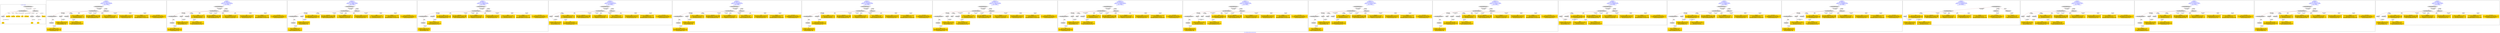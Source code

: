 digraph n0 {
fontcolor="blue"
remincross="true"
label="s14-s-california-african-american.json"
subgraph cluster_0 {
label="1-correct model"
n2[style="filled",color="white",fillcolor="lightgray",label="CulturalHeritageObject1"];
n3[style="filled",color="white",fillcolor="lightgray",label="Person1"];
n4[shape="plaintext",style="filled",fillcolor="gold",label="dimensions"];
n5[shape="plaintext",style="filled",fillcolor="gold",label="technique"];
n6[shape="plaintext",style="filled",fillcolor="gold",label="provenance"];
n7[shape="plaintext",style="filled",fillcolor="gold",label="title"];
n8[shape="plaintext",style="filled",fillcolor="gold",label="accessionId"];
n9[style="filled",color="white",fillcolor="lightgray",label="Concept1"];
n10[style="filled",color="white",fillcolor="lightgray",label="Document1"];
n11[shape="plaintext",style="filled",fillcolor="gold",label="artist"];
n12[style="filled",color="white",fillcolor="lightgray",label="EuropeanaAggregation1"];
n13[style="filled",color="white",fillcolor="lightgray",label="WebResource1"];
n14[shape="plaintext",style="filled",fillcolor="gold",label="imageUrl"];
n15[shape="plaintext",style="filled",fillcolor="gold",label="type"];
n16[shape="plaintext",style="filled",fillcolor="gold",label="url"];
}
subgraph cluster_1 {
label="candidate 0\nlink coherence:1.0\nnode coherence:1.0\nconfidence:0.5730191378447788\nmapping score:0.5984137866890004\ncost:14.99988\n-precision:0.47-recall:0.5"
n18[style="filled",color="white",fillcolor="lightgray",label="CulturalHeritageObject1"];
n19[style="filled",color="white",fillcolor="lightgray",label="CulturalHeritageObject2"];
n20[style="filled",color="white",fillcolor="lightgray",label="Person1"];
n21[style="filled",color="white",fillcolor="lightgray",label="Document1"];
n22[style="filled",color="white",fillcolor="lightgray",label="Document2"];
n23[style="filled",color="white",fillcolor="lightgray",label="EuropeanaAggregation1"];
n24[style="filled",color="white",fillcolor="lightgray",label="WebResource1"];
n25[shape="plaintext",style="filled",fillcolor="gold",label="accessionId\n[WebResource,classLink,0.941]\n[CulturalHeritageObject,accessionNumber,0.047]\n[CulturalHeritageObject,title,0.008]\n[Document,classLink,0.004]"];
n26[shape="plaintext",style="filled",fillcolor="gold",label="imageUrl\n[WebResource,classLink,0.544]\n[Document,classLink,0.449]\n[CulturalHeritageObject,description,0.004]\n[Person,nameOfThePerson,0.003]"];
n27[shape="plaintext",style="filled",fillcolor="gold",label="url\n[WebResource,classLink,0.549]\n[CulturalHeritageObject,extent,0.235]\n[Person,dateOfBirth,0.108]\n[Document,classLink,0.108]"];
n28[shape="plaintext",style="filled",fillcolor="gold",label="artist\n[Person,nameOfThePerson,0.332]\n[CulturalHeritageObject,provenance,0.294]\n[Document,classLink,0.2]\n[CulturalHeritageObject,description,0.173]"];
n29[shape="plaintext",style="filled",fillcolor="gold",label="provenance\n[CulturalHeritageObject,provenance,0.856]\n[CulturalHeritageObject,description,0.084]\n[CulturalHeritageObject,rightsHolder,0.031]\n[Person,nameOfThePerson,0.029]"];
n30[shape="plaintext",style="filled",fillcolor="gold",label="dimensions\n[CulturalHeritageObject,extent,0.878]\n[Person,nameOfThePerson,0.056]\n[CulturalHeritageObject,accessionNumber,0.038]\n[WebResource,classLink,0.028]"];
n31[shape="plaintext",style="filled",fillcolor="gold",label="type\n[Document,classLink,0.362]\n[CulturalHeritageObject,rightsHolder,0.332]\n[CulturalHeritageObject,provenance,0.163]\n[Concept,prefLabel,0.144]"];
n32[shape="plaintext",style="filled",fillcolor="gold",label="title\n[CulturalHeritageObject,description,0.41]\n[CulturalHeritageObject,title,0.271]\n[CulturalHeritageObject,provenance,0.174]\n[Document,classLink,0.145]"];
n33[shape="plaintext",style="filled",fillcolor="gold",label="technique\n[CulturalHeritageObject,medium,0.859]\n[Concept,prefLabel,0.072]\n[CulturalHeritageObject,description,0.052]\n[CulturalHeritageObject,provenance,0.018]"];
}
subgraph cluster_2 {
label="candidate 1\nlink coherence:1.0\nnode coherence:1.0\nconfidence:0.5576049500385775\nmapping score:0.5932757240869333\ncost:14.99988\n-precision:0.53-recall:0.57"
n35[style="filled",color="white",fillcolor="lightgray",label="CulturalHeritageObject1"];
n36[style="filled",color="white",fillcolor="lightgray",label="CulturalHeritageObject2"];
n37[style="filled",color="white",fillcolor="lightgray",label="Person1"];
n38[style="filled",color="white",fillcolor="lightgray",label="Document1"];
n39[style="filled",color="white",fillcolor="lightgray",label="Document2"];
n40[style="filled",color="white",fillcolor="lightgray",label="EuropeanaAggregation1"];
n41[style="filled",color="white",fillcolor="lightgray",label="WebResource1"];
n42[shape="plaintext",style="filled",fillcolor="gold",label="accessionId\n[WebResource,classLink,0.941]\n[CulturalHeritageObject,accessionNumber,0.047]\n[CulturalHeritageObject,title,0.008]\n[Document,classLink,0.004]"];
n43[shape="plaintext",style="filled",fillcolor="gold",label="imageUrl\n[WebResource,classLink,0.544]\n[Document,classLink,0.449]\n[CulturalHeritageObject,description,0.004]\n[Person,nameOfThePerson,0.003]"];
n44[shape="plaintext",style="filled",fillcolor="gold",label="url\n[WebResource,classLink,0.549]\n[CulturalHeritageObject,extent,0.235]\n[Person,dateOfBirth,0.108]\n[Document,classLink,0.108]"];
n45[shape="plaintext",style="filled",fillcolor="gold",label="artist\n[Person,nameOfThePerson,0.332]\n[CulturalHeritageObject,provenance,0.294]\n[Document,classLink,0.2]\n[CulturalHeritageObject,description,0.173]"];
n46[shape="plaintext",style="filled",fillcolor="gold",label="provenance\n[CulturalHeritageObject,provenance,0.856]\n[CulturalHeritageObject,description,0.084]\n[CulturalHeritageObject,rightsHolder,0.031]\n[Person,nameOfThePerson,0.029]"];
n47[shape="plaintext",style="filled",fillcolor="gold",label="dimensions\n[CulturalHeritageObject,extent,0.878]\n[Person,nameOfThePerson,0.056]\n[CulturalHeritageObject,accessionNumber,0.038]\n[WebResource,classLink,0.028]"];
n48[shape="plaintext",style="filled",fillcolor="gold",label="type\n[Document,classLink,0.362]\n[CulturalHeritageObject,rightsHolder,0.332]\n[CulturalHeritageObject,provenance,0.163]\n[Concept,prefLabel,0.144]"];
n49[shape="plaintext",style="filled",fillcolor="gold",label="title\n[CulturalHeritageObject,description,0.41]\n[CulturalHeritageObject,title,0.271]\n[CulturalHeritageObject,provenance,0.174]\n[Document,classLink,0.145]"];
n50[shape="plaintext",style="filled",fillcolor="gold",label="technique\n[CulturalHeritageObject,medium,0.859]\n[Concept,prefLabel,0.072]\n[CulturalHeritageObject,description,0.052]\n[CulturalHeritageObject,provenance,0.018]"];
}
subgraph cluster_3 {
label="candidate 10\nlink coherence:1.0\nnode coherence:1.0\nconfidence:0.5219933540506413\nmapping score:0.599923710609473\ncost:13.99988\n-precision:0.5-recall:0.5"
n52[style="filled",color="white",fillcolor="lightgray",label="CulturalHeritageObject1"];
n53[style="filled",color="white",fillcolor="lightgray",label="CulturalHeritageObject2"];
n54[style="filled",color="white",fillcolor="lightgray",label="Person1"];
n55[style="filled",color="white",fillcolor="lightgray",label="Document2"];
n56[style="filled",color="white",fillcolor="lightgray",label="EuropeanaAggregation1"];
n57[style="filled",color="white",fillcolor="lightgray",label="WebResource1"];
n58[shape="plaintext",style="filled",fillcolor="gold",label="accessionId\n[WebResource,classLink,0.941]\n[CulturalHeritageObject,accessionNumber,0.047]\n[CulturalHeritageObject,title,0.008]\n[Document,classLink,0.004]"];
n59[shape="plaintext",style="filled",fillcolor="gold",label="url\n[WebResource,classLink,0.549]\n[CulturalHeritageObject,extent,0.235]\n[Person,dateOfBirth,0.108]\n[Document,classLink,0.108]"];
n60[shape="plaintext",style="filled",fillcolor="gold",label="type\n[Document,classLink,0.362]\n[CulturalHeritageObject,rightsHolder,0.332]\n[CulturalHeritageObject,provenance,0.163]\n[Concept,prefLabel,0.144]"];
n61[shape="plaintext",style="filled",fillcolor="gold",label="provenance\n[CulturalHeritageObject,provenance,0.856]\n[CulturalHeritageObject,description,0.084]\n[CulturalHeritageObject,rightsHolder,0.031]\n[Person,nameOfThePerson,0.029]"];
n62[shape="plaintext",style="filled",fillcolor="gold",label="dimensions\n[CulturalHeritageObject,extent,0.878]\n[Person,nameOfThePerson,0.056]\n[CulturalHeritageObject,accessionNumber,0.038]\n[WebResource,classLink,0.028]"];
n63[shape="plaintext",style="filled",fillcolor="gold",label="imageUrl\n[WebResource,classLink,0.544]\n[Document,classLink,0.449]\n[CulturalHeritageObject,description,0.004]\n[Person,nameOfThePerson,0.003]"];
n64[shape="plaintext",style="filled",fillcolor="gold",label="title\n[CulturalHeritageObject,description,0.41]\n[CulturalHeritageObject,title,0.271]\n[CulturalHeritageObject,provenance,0.174]\n[Document,classLink,0.145]"];
n65[shape="plaintext",style="filled",fillcolor="gold",label="artist\n[Person,nameOfThePerson,0.332]\n[CulturalHeritageObject,provenance,0.294]\n[Document,classLink,0.2]\n[CulturalHeritageObject,description,0.173]"];
n66[shape="plaintext",style="filled",fillcolor="gold",label="technique\n[CulturalHeritageObject,medium,0.859]\n[Concept,prefLabel,0.072]\n[CulturalHeritageObject,description,0.052]\n[CulturalHeritageObject,provenance,0.018]"];
}
subgraph cluster_4 {
label="candidate 11\nlink coherence:1.0\nnode coherence:1.0\nconfidence:0.5219823267223297\nmapping score:0.5999200348333691\ncost:13.99993\n-precision:0.5-recall:0.5"
n68[style="filled",color="white",fillcolor="lightgray",label="CulturalHeritageObject1"];
n69[style="filled",color="white",fillcolor="lightgray",label="CulturalHeritageObject2"];
n70[style="filled",color="white",fillcolor="lightgray",label="Document1"];
n71[style="filled",color="white",fillcolor="lightgray",label="Document2"];
n72[style="filled",color="white",fillcolor="lightgray",label="EuropeanaAggregation1"];
n73[style="filled",color="white",fillcolor="lightgray",label="WebResource1"];
n74[shape="plaintext",style="filled",fillcolor="gold",label="accessionId\n[WebResource,classLink,0.941]\n[CulturalHeritageObject,accessionNumber,0.047]\n[CulturalHeritageObject,title,0.008]\n[Document,classLink,0.004]"];
n75[shape="plaintext",style="filled",fillcolor="gold",label="imageUrl\n[WebResource,classLink,0.544]\n[Document,classLink,0.449]\n[CulturalHeritageObject,description,0.004]\n[Person,nameOfThePerson,0.003]"];
n76[shape="plaintext",style="filled",fillcolor="gold",label="type\n[Document,classLink,0.362]\n[CulturalHeritageObject,rightsHolder,0.332]\n[CulturalHeritageObject,provenance,0.163]\n[Concept,prefLabel,0.144]"];
n77[shape="plaintext",style="filled",fillcolor="gold",label="provenance\n[CulturalHeritageObject,provenance,0.856]\n[CulturalHeritageObject,description,0.084]\n[CulturalHeritageObject,rightsHolder,0.031]\n[Person,nameOfThePerson,0.029]"];
n78[shape="plaintext",style="filled",fillcolor="gold",label="dimensions\n[CulturalHeritageObject,extent,0.878]\n[Person,nameOfThePerson,0.056]\n[CulturalHeritageObject,accessionNumber,0.038]\n[WebResource,classLink,0.028]"];
n79[shape="plaintext",style="filled",fillcolor="gold",label="url\n[WebResource,classLink,0.549]\n[CulturalHeritageObject,extent,0.235]\n[Person,dateOfBirth,0.108]\n[Document,classLink,0.108]"];
n80[shape="plaintext",style="filled",fillcolor="gold",label="title\n[CulturalHeritageObject,description,0.41]\n[CulturalHeritageObject,title,0.271]\n[CulturalHeritageObject,provenance,0.174]\n[Document,classLink,0.145]"];
n81[shape="plaintext",style="filled",fillcolor="gold",label="artist\n[Person,nameOfThePerson,0.332]\n[CulturalHeritageObject,provenance,0.294]\n[Document,classLink,0.2]\n[CulturalHeritageObject,description,0.173]"];
n82[shape="plaintext",style="filled",fillcolor="gold",label="technique\n[CulturalHeritageObject,medium,0.859]\n[Concept,prefLabel,0.072]\n[CulturalHeritageObject,description,0.052]\n[CulturalHeritageObject,provenance,0.018]"];
}
subgraph cluster_5 {
label="candidate 12\nlink coherence:1.0\nnode coherence:1.0\nconfidence:0.5081130136678422\nmapping score:0.5952969304818733\ncost:12.99989\n-precision:0.62-recall:0.57"
n84[style="filled",color="white",fillcolor="lightgray",label="CulturalHeritageObject1"];
n85[style="filled",color="white",fillcolor="lightgray",label="Person1"];
n86[style="filled",color="white",fillcolor="lightgray",label="Document1"];
n87[style="filled",color="white",fillcolor="lightgray",label="EuropeanaAggregation1"];
n88[style="filled",color="white",fillcolor="lightgray",label="WebResource1"];
n89[shape="plaintext",style="filled",fillcolor="gold",label="accessionId\n[WebResource,classLink,0.941]\n[CulturalHeritageObject,accessionNumber,0.047]\n[CulturalHeritageObject,title,0.008]\n[Document,classLink,0.004]"];
n90[shape="plaintext",style="filled",fillcolor="gold",label="type\n[Document,classLink,0.362]\n[CulturalHeritageObject,rightsHolder,0.332]\n[CulturalHeritageObject,provenance,0.163]\n[Concept,prefLabel,0.144]"];
n91[shape="plaintext",style="filled",fillcolor="gold",label="url\n[WebResource,classLink,0.549]\n[CulturalHeritageObject,extent,0.235]\n[Person,dateOfBirth,0.108]\n[Document,classLink,0.108]"];
n92[shape="plaintext",style="filled",fillcolor="gold",label="artist\n[Person,nameOfThePerson,0.332]\n[CulturalHeritageObject,provenance,0.294]\n[Document,classLink,0.2]\n[CulturalHeritageObject,description,0.173]"];
n93[shape="plaintext",style="filled",fillcolor="gold",label="provenance\n[CulturalHeritageObject,provenance,0.856]\n[CulturalHeritageObject,description,0.084]\n[CulturalHeritageObject,rightsHolder,0.031]\n[Person,nameOfThePerson,0.029]"];
n94[shape="plaintext",style="filled",fillcolor="gold",label="dimensions\n[CulturalHeritageObject,extent,0.878]\n[Person,nameOfThePerson,0.056]\n[CulturalHeritageObject,accessionNumber,0.038]\n[WebResource,classLink,0.028]"];
n95[shape="plaintext",style="filled",fillcolor="gold",label="imageUrl\n[WebResource,classLink,0.544]\n[Document,classLink,0.449]\n[CulturalHeritageObject,description,0.004]\n[Person,nameOfThePerson,0.003]"];
n96[shape="plaintext",style="filled",fillcolor="gold",label="title\n[CulturalHeritageObject,description,0.41]\n[CulturalHeritageObject,title,0.271]\n[CulturalHeritageObject,provenance,0.174]\n[Document,classLink,0.145]"];
n97[shape="plaintext",style="filled",fillcolor="gold",label="technique\n[CulturalHeritageObject,medium,0.859]\n[Concept,prefLabel,0.072]\n[CulturalHeritageObject,description,0.052]\n[CulturalHeritageObject,provenance,0.018]"];
}
subgraph cluster_6 {
label="candidate 13\nlink coherence:1.0\nnode coherence:1.0\nconfidence:0.5081130136678422\nmapping score:0.5952969304818733\ncost:13.99988\n-precision:0.5-recall:0.5"
n99[style="filled",color="white",fillcolor="lightgray",label="CulturalHeritageObject1"];
n100[style="filled",color="white",fillcolor="lightgray",label="CulturalHeritageObject2"];
n101[style="filled",color="white",fillcolor="lightgray",label="Person1"];
n102[style="filled",color="white",fillcolor="lightgray",label="Document2"];
n103[style="filled",color="white",fillcolor="lightgray",label="EuropeanaAggregation1"];
n104[style="filled",color="white",fillcolor="lightgray",label="WebResource1"];
n105[shape="plaintext",style="filled",fillcolor="gold",label="accessionId\n[WebResource,classLink,0.941]\n[CulturalHeritageObject,accessionNumber,0.047]\n[CulturalHeritageObject,title,0.008]\n[Document,classLink,0.004]"];
n106[shape="plaintext",style="filled",fillcolor="gold",label="url\n[WebResource,classLink,0.549]\n[CulturalHeritageObject,extent,0.235]\n[Person,dateOfBirth,0.108]\n[Document,classLink,0.108]"];
n107[shape="plaintext",style="filled",fillcolor="gold",label="artist\n[Person,nameOfThePerson,0.332]\n[CulturalHeritageObject,provenance,0.294]\n[Document,classLink,0.2]\n[CulturalHeritageObject,description,0.173]"];
n108[shape="plaintext",style="filled",fillcolor="gold",label="provenance\n[CulturalHeritageObject,provenance,0.856]\n[CulturalHeritageObject,description,0.084]\n[CulturalHeritageObject,rightsHolder,0.031]\n[Person,nameOfThePerson,0.029]"];
n109[shape="plaintext",style="filled",fillcolor="gold",label="dimensions\n[CulturalHeritageObject,extent,0.878]\n[Person,nameOfThePerson,0.056]\n[CulturalHeritageObject,accessionNumber,0.038]\n[WebResource,classLink,0.028]"];
n110[shape="plaintext",style="filled",fillcolor="gold",label="type\n[Document,classLink,0.362]\n[CulturalHeritageObject,rightsHolder,0.332]\n[CulturalHeritageObject,provenance,0.163]\n[Concept,prefLabel,0.144]"];
n111[shape="plaintext",style="filled",fillcolor="gold",label="imageUrl\n[WebResource,classLink,0.544]\n[Document,classLink,0.449]\n[CulturalHeritageObject,description,0.004]\n[Person,nameOfThePerson,0.003]"];
n112[shape="plaintext",style="filled",fillcolor="gold",label="title\n[CulturalHeritageObject,description,0.41]\n[CulturalHeritageObject,title,0.271]\n[CulturalHeritageObject,provenance,0.174]\n[Document,classLink,0.145]"];
n113[shape="plaintext",style="filled",fillcolor="gold",label="technique\n[CulturalHeritageObject,medium,0.859]\n[Concept,prefLabel,0.072]\n[CulturalHeritageObject,description,0.052]\n[CulturalHeritageObject,provenance,0.018]"];
}
subgraph cluster_7 {
label="candidate 14\nlink coherence:1.0\nnode coherence:1.0\nconfidence:0.5081019863395306\nmapping score:0.5952932547057695\ncost:13.99993\n-precision:0.5-recall:0.5"
n115[style="filled",color="white",fillcolor="lightgray",label="CulturalHeritageObject1"];
n116[style="filled",color="white",fillcolor="lightgray",label="CulturalHeritageObject2"];
n117[style="filled",color="white",fillcolor="lightgray",label="Document1"];
n118[style="filled",color="white",fillcolor="lightgray",label="Document2"];
n119[style="filled",color="white",fillcolor="lightgray",label="EuropeanaAggregation1"];
n120[style="filled",color="white",fillcolor="lightgray",label="WebResource1"];
n121[shape="plaintext",style="filled",fillcolor="gold",label="accessionId\n[WebResource,classLink,0.941]\n[CulturalHeritageObject,accessionNumber,0.047]\n[CulturalHeritageObject,title,0.008]\n[Document,classLink,0.004]"];
n122[shape="plaintext",style="filled",fillcolor="gold",label="type\n[Document,classLink,0.362]\n[CulturalHeritageObject,rightsHolder,0.332]\n[CulturalHeritageObject,provenance,0.163]\n[Concept,prefLabel,0.144]"];
n123[shape="plaintext",style="filled",fillcolor="gold",label="artist\n[Person,nameOfThePerson,0.332]\n[CulturalHeritageObject,provenance,0.294]\n[Document,classLink,0.2]\n[CulturalHeritageObject,description,0.173]"];
n124[shape="plaintext",style="filled",fillcolor="gold",label="provenance\n[CulturalHeritageObject,provenance,0.856]\n[CulturalHeritageObject,description,0.084]\n[CulturalHeritageObject,rightsHolder,0.031]\n[Person,nameOfThePerson,0.029]"];
n125[shape="plaintext",style="filled",fillcolor="gold",label="dimensions\n[CulturalHeritageObject,extent,0.878]\n[Person,nameOfThePerson,0.056]\n[CulturalHeritageObject,accessionNumber,0.038]\n[WebResource,classLink,0.028]"];
n126[shape="plaintext",style="filled",fillcolor="gold",label="url\n[WebResource,classLink,0.549]\n[CulturalHeritageObject,extent,0.235]\n[Person,dateOfBirth,0.108]\n[Document,classLink,0.108]"];
n127[shape="plaintext",style="filled",fillcolor="gold",label="imageUrl\n[WebResource,classLink,0.544]\n[Document,classLink,0.449]\n[CulturalHeritageObject,description,0.004]\n[Person,nameOfThePerson,0.003]"];
n128[shape="plaintext",style="filled",fillcolor="gold",label="title\n[CulturalHeritageObject,description,0.41]\n[CulturalHeritageObject,title,0.271]\n[CulturalHeritageObject,provenance,0.174]\n[Document,classLink,0.145]"];
n129[shape="plaintext",style="filled",fillcolor="gold",label="technique\n[CulturalHeritageObject,medium,0.859]\n[Concept,prefLabel,0.072]\n[CulturalHeritageObject,description,0.052]\n[CulturalHeritageObject,provenance,0.018]"];
}
subgraph cluster_8 {
label="candidate 15\nlink coherence:0.9375\nnode coherence:1.0\nconfidence:0.5730191378447788\nmapping score:0.5984137866890004\ncost:15.99988\n-precision:0.44-recall:0.5"
n131[style="filled",color="white",fillcolor="lightgray",label="CulturalHeritageObject1"];
n132[style="filled",color="white",fillcolor="lightgray",label="CulturalHeritageObject2"];
n133[style="filled",color="white",fillcolor="lightgray",label="Person1"];
n134[style="filled",color="white",fillcolor="lightgray",label="Place1"];
n135[style="filled",color="white",fillcolor="lightgray",label="Document1"];
n136[style="filled",color="white",fillcolor="lightgray",label="Document2"];
n137[style="filled",color="white",fillcolor="lightgray",label="EuropeanaAggregation1"];
n138[style="filled",color="white",fillcolor="lightgray",label="WebResource1"];
n139[shape="plaintext",style="filled",fillcolor="gold",label="accessionId\n[WebResource,classLink,0.941]\n[CulturalHeritageObject,accessionNumber,0.047]\n[CulturalHeritageObject,title,0.008]\n[Document,classLink,0.004]"];
n140[shape="plaintext",style="filled",fillcolor="gold",label="imageUrl\n[WebResource,classLink,0.544]\n[Document,classLink,0.449]\n[CulturalHeritageObject,description,0.004]\n[Person,nameOfThePerson,0.003]"];
n141[shape="plaintext",style="filled",fillcolor="gold",label="url\n[WebResource,classLink,0.549]\n[CulturalHeritageObject,extent,0.235]\n[Person,dateOfBirth,0.108]\n[Document,classLink,0.108]"];
n142[shape="plaintext",style="filled",fillcolor="gold",label="artist\n[Person,nameOfThePerson,0.332]\n[CulturalHeritageObject,provenance,0.294]\n[Document,classLink,0.2]\n[CulturalHeritageObject,description,0.173]"];
n143[shape="plaintext",style="filled",fillcolor="gold",label="provenance\n[CulturalHeritageObject,provenance,0.856]\n[CulturalHeritageObject,description,0.084]\n[CulturalHeritageObject,rightsHolder,0.031]\n[Person,nameOfThePerson,0.029]"];
n144[shape="plaintext",style="filled",fillcolor="gold",label="dimensions\n[CulturalHeritageObject,extent,0.878]\n[Person,nameOfThePerson,0.056]\n[CulturalHeritageObject,accessionNumber,0.038]\n[WebResource,classLink,0.028]"];
n145[shape="plaintext",style="filled",fillcolor="gold",label="type\n[Document,classLink,0.362]\n[CulturalHeritageObject,rightsHolder,0.332]\n[CulturalHeritageObject,provenance,0.163]\n[Concept,prefLabel,0.144]"];
n146[shape="plaintext",style="filled",fillcolor="gold",label="title\n[CulturalHeritageObject,description,0.41]\n[CulturalHeritageObject,title,0.271]\n[CulturalHeritageObject,provenance,0.174]\n[Document,classLink,0.145]"];
n147[shape="plaintext",style="filled",fillcolor="gold",label="technique\n[CulturalHeritageObject,medium,0.859]\n[Concept,prefLabel,0.072]\n[CulturalHeritageObject,description,0.052]\n[CulturalHeritageObject,provenance,0.018]"];
}
subgraph cluster_9 {
label="candidate 16\nlink coherence:0.9375\nnode coherence:1.0\nconfidence:0.5576049500385775\nmapping score:0.5932757240869333\ncost:15.99988\n-precision:0.5-recall:0.57"
n149[style="filled",color="white",fillcolor="lightgray",label="CulturalHeritageObject1"];
n150[style="filled",color="white",fillcolor="lightgray",label="CulturalHeritageObject2"];
n151[style="filled",color="white",fillcolor="lightgray",label="Person1"];
n152[style="filled",color="white",fillcolor="lightgray",label="Place1"];
n153[style="filled",color="white",fillcolor="lightgray",label="Document1"];
n154[style="filled",color="white",fillcolor="lightgray",label="Document2"];
n155[style="filled",color="white",fillcolor="lightgray",label="EuropeanaAggregation1"];
n156[style="filled",color="white",fillcolor="lightgray",label="WebResource1"];
n157[shape="plaintext",style="filled",fillcolor="gold",label="accessionId\n[WebResource,classLink,0.941]\n[CulturalHeritageObject,accessionNumber,0.047]\n[CulturalHeritageObject,title,0.008]\n[Document,classLink,0.004]"];
n158[shape="plaintext",style="filled",fillcolor="gold",label="imageUrl\n[WebResource,classLink,0.544]\n[Document,classLink,0.449]\n[CulturalHeritageObject,description,0.004]\n[Person,nameOfThePerson,0.003]"];
n159[shape="plaintext",style="filled",fillcolor="gold",label="url\n[WebResource,classLink,0.549]\n[CulturalHeritageObject,extent,0.235]\n[Person,dateOfBirth,0.108]\n[Document,classLink,0.108]"];
n160[shape="plaintext",style="filled",fillcolor="gold",label="artist\n[Person,nameOfThePerson,0.332]\n[CulturalHeritageObject,provenance,0.294]\n[Document,classLink,0.2]\n[CulturalHeritageObject,description,0.173]"];
n161[shape="plaintext",style="filled",fillcolor="gold",label="provenance\n[CulturalHeritageObject,provenance,0.856]\n[CulturalHeritageObject,description,0.084]\n[CulturalHeritageObject,rightsHolder,0.031]\n[Person,nameOfThePerson,0.029]"];
n162[shape="plaintext",style="filled",fillcolor="gold",label="dimensions\n[CulturalHeritageObject,extent,0.878]\n[Person,nameOfThePerson,0.056]\n[CulturalHeritageObject,accessionNumber,0.038]\n[WebResource,classLink,0.028]"];
n163[shape="plaintext",style="filled",fillcolor="gold",label="type\n[Document,classLink,0.362]\n[CulturalHeritageObject,rightsHolder,0.332]\n[CulturalHeritageObject,provenance,0.163]\n[Concept,prefLabel,0.144]"];
n164[shape="plaintext",style="filled",fillcolor="gold",label="title\n[CulturalHeritageObject,description,0.41]\n[CulturalHeritageObject,title,0.271]\n[CulturalHeritageObject,provenance,0.174]\n[Document,classLink,0.145]"];
n165[shape="plaintext",style="filled",fillcolor="gold",label="technique\n[CulturalHeritageObject,medium,0.859]\n[Concept,prefLabel,0.072]\n[CulturalHeritageObject,description,0.052]\n[CulturalHeritageObject,provenance,0.018]"];
}
subgraph cluster_10 {
label="candidate 17\nlink coherence:0.9375\nnode coherence:1.0\nconfidence:0.5550488509032543\nmapping score:0.5924236910418256\ncost:15.99988\n-precision:0.5-recall:0.57"
n167[style="filled",color="white",fillcolor="lightgray",label="CulturalHeritageObject1"];
n168[style="filled",color="white",fillcolor="lightgray",label="CulturalHeritageObject2"];
n169[style="filled",color="white",fillcolor="lightgray",label="Person1"];
n170[style="filled",color="white",fillcolor="lightgray",label="Place1"];
n171[style="filled",color="white",fillcolor="lightgray",label="Document1"];
n172[style="filled",color="white",fillcolor="lightgray",label="Document2"];
n173[style="filled",color="white",fillcolor="lightgray",label="EuropeanaAggregation1"];
n174[style="filled",color="white",fillcolor="lightgray",label="WebResource1"];
n175[shape="plaintext",style="filled",fillcolor="gold",label="accessionId\n[WebResource,classLink,0.941]\n[CulturalHeritageObject,accessionNumber,0.047]\n[CulturalHeritageObject,title,0.008]\n[Document,classLink,0.004]"];
n176[shape="plaintext",style="filled",fillcolor="gold",label="imageUrl\n[WebResource,classLink,0.544]\n[Document,classLink,0.449]\n[CulturalHeritageObject,description,0.004]\n[Person,nameOfThePerson,0.003]"];
n177[shape="plaintext",style="filled",fillcolor="gold",label="type\n[Document,classLink,0.362]\n[CulturalHeritageObject,rightsHolder,0.332]\n[CulturalHeritageObject,provenance,0.163]\n[Concept,prefLabel,0.144]"];
n178[shape="plaintext",style="filled",fillcolor="gold",label="provenance\n[CulturalHeritageObject,provenance,0.856]\n[CulturalHeritageObject,description,0.084]\n[CulturalHeritageObject,rightsHolder,0.031]\n[Person,nameOfThePerson,0.029]"];
n179[shape="plaintext",style="filled",fillcolor="gold",label="dimensions\n[CulturalHeritageObject,extent,0.878]\n[Person,nameOfThePerson,0.056]\n[CulturalHeritageObject,accessionNumber,0.038]\n[WebResource,classLink,0.028]"];
n180[shape="plaintext",style="filled",fillcolor="gold",label="url\n[WebResource,classLink,0.549]\n[CulturalHeritageObject,extent,0.235]\n[Person,dateOfBirth,0.108]\n[Document,classLink,0.108]"];
n181[shape="plaintext",style="filled",fillcolor="gold",label="title\n[CulturalHeritageObject,description,0.41]\n[CulturalHeritageObject,title,0.271]\n[CulturalHeritageObject,provenance,0.174]\n[Document,classLink,0.145]"];
n182[shape="plaintext",style="filled",fillcolor="gold",label="artist\n[Person,nameOfThePerson,0.332]\n[CulturalHeritageObject,provenance,0.294]\n[Document,classLink,0.2]\n[CulturalHeritageObject,description,0.173]"];
n183[shape="plaintext",style="filled",fillcolor="gold",label="technique\n[CulturalHeritageObject,medium,0.859]\n[Concept,prefLabel,0.072]\n[CulturalHeritageObject,description,0.052]\n[CulturalHeritageObject,provenance,0.018]"];
}
subgraph cluster_11 {
label="candidate 18\nlink coherence:0.9375\nnode coherence:1.0\nconfidence:0.5487180410956918\nmapping score:0.5903134211059714\ncost:15.99987\n-precision:0.44-recall:0.5"
n185[style="filled",color="white",fillcolor="lightgray",label="CulturalHeritageObject1"];
n186[style="filled",color="white",fillcolor="lightgray",label="CulturalHeritageObject2"];
n187[style="filled",color="white",fillcolor="lightgray",label="Person1"];
n188[style="filled",color="white",fillcolor="lightgray",label="Place1"];
n189[style="filled",color="white",fillcolor="lightgray",label="Concept1"];
n190[style="filled",color="white",fillcolor="lightgray",label="Document2"];
n191[style="filled",color="white",fillcolor="lightgray",label="EuropeanaAggregation1"];
n192[style="filled",color="white",fillcolor="lightgray",label="WebResource1"];
n193[shape="plaintext",style="filled",fillcolor="gold",label="type\n[Document,classLink,0.362]\n[CulturalHeritageObject,rightsHolder,0.332]\n[CulturalHeritageObject,provenance,0.163]\n[Concept,prefLabel,0.144]"];
n194[shape="plaintext",style="filled",fillcolor="gold",label="accessionId\n[WebResource,classLink,0.941]\n[CulturalHeritageObject,accessionNumber,0.047]\n[CulturalHeritageObject,title,0.008]\n[Document,classLink,0.004]"];
n195[shape="plaintext",style="filled",fillcolor="gold",label="url\n[WebResource,classLink,0.549]\n[CulturalHeritageObject,extent,0.235]\n[Person,dateOfBirth,0.108]\n[Document,classLink,0.108]"];
n196[shape="plaintext",style="filled",fillcolor="gold",label="artist\n[Person,nameOfThePerson,0.332]\n[CulturalHeritageObject,provenance,0.294]\n[Document,classLink,0.2]\n[CulturalHeritageObject,description,0.173]"];
n197[shape="plaintext",style="filled",fillcolor="gold",label="provenance\n[CulturalHeritageObject,provenance,0.856]\n[CulturalHeritageObject,description,0.084]\n[CulturalHeritageObject,rightsHolder,0.031]\n[Person,nameOfThePerson,0.029]"];
n198[shape="plaintext",style="filled",fillcolor="gold",label="dimensions\n[CulturalHeritageObject,extent,0.878]\n[Person,nameOfThePerson,0.056]\n[CulturalHeritageObject,accessionNumber,0.038]\n[WebResource,classLink,0.028]"];
n199[shape="plaintext",style="filled",fillcolor="gold",label="imageUrl\n[WebResource,classLink,0.544]\n[Document,classLink,0.449]\n[CulturalHeritageObject,description,0.004]\n[Person,nameOfThePerson,0.003]"];
n200[shape="plaintext",style="filled",fillcolor="gold",label="title\n[CulturalHeritageObject,description,0.41]\n[CulturalHeritageObject,title,0.271]\n[CulturalHeritageObject,provenance,0.174]\n[Document,classLink,0.145]"];
n201[shape="plaintext",style="filled",fillcolor="gold",label="technique\n[CulturalHeritageObject,medium,0.859]\n[Concept,prefLabel,0.072]\n[CulturalHeritageObject,description,0.052]\n[CulturalHeritageObject,provenance,0.018]"];
}
subgraph cluster_12 {
label="candidate 19\nlink coherence:0.9375\nnode coherence:1.0\nconfidence:0.5487070137673801\nmapping score:0.5903097453298675\ncost:15.99992\n-precision:0.44-recall:0.5"
n203[style="filled",color="white",fillcolor="lightgray",label="CulturalHeritageObject1"];
n204[style="filled",color="white",fillcolor="lightgray",label="CulturalHeritageObject2"];
n205[style="filled",color="white",fillcolor="lightgray",label="Place1"];
n206[style="filled",color="white",fillcolor="lightgray",label="Concept1"];
n207[style="filled",color="white",fillcolor="lightgray",label="Document1"];
n208[style="filled",color="white",fillcolor="lightgray",label="Document2"];
n209[style="filled",color="white",fillcolor="lightgray",label="EuropeanaAggregation1"];
n210[style="filled",color="white",fillcolor="lightgray",label="WebResource1"];
n211[shape="plaintext",style="filled",fillcolor="gold",label="type\n[Document,classLink,0.362]\n[CulturalHeritageObject,rightsHolder,0.332]\n[CulturalHeritageObject,provenance,0.163]\n[Concept,prefLabel,0.144]"];
n212[shape="plaintext",style="filled",fillcolor="gold",label="accessionId\n[WebResource,classLink,0.941]\n[CulturalHeritageObject,accessionNumber,0.047]\n[CulturalHeritageObject,title,0.008]\n[Document,classLink,0.004]"];
n213[shape="plaintext",style="filled",fillcolor="gold",label="imageUrl\n[WebResource,classLink,0.544]\n[Document,classLink,0.449]\n[CulturalHeritageObject,description,0.004]\n[Person,nameOfThePerson,0.003]"];
n214[shape="plaintext",style="filled",fillcolor="gold",label="artist\n[Person,nameOfThePerson,0.332]\n[CulturalHeritageObject,provenance,0.294]\n[Document,classLink,0.2]\n[CulturalHeritageObject,description,0.173]"];
n215[shape="plaintext",style="filled",fillcolor="gold",label="provenance\n[CulturalHeritageObject,provenance,0.856]\n[CulturalHeritageObject,description,0.084]\n[CulturalHeritageObject,rightsHolder,0.031]\n[Person,nameOfThePerson,0.029]"];
n216[shape="plaintext",style="filled",fillcolor="gold",label="dimensions\n[CulturalHeritageObject,extent,0.878]\n[Person,nameOfThePerson,0.056]\n[CulturalHeritageObject,accessionNumber,0.038]\n[WebResource,classLink,0.028]"];
n217[shape="plaintext",style="filled",fillcolor="gold",label="url\n[WebResource,classLink,0.549]\n[CulturalHeritageObject,extent,0.235]\n[Person,dateOfBirth,0.108]\n[Document,classLink,0.108]"];
n218[shape="plaintext",style="filled",fillcolor="gold",label="title\n[CulturalHeritageObject,description,0.41]\n[CulturalHeritageObject,title,0.271]\n[CulturalHeritageObject,provenance,0.174]\n[Document,classLink,0.145]"];
n219[shape="plaintext",style="filled",fillcolor="gold",label="technique\n[CulturalHeritageObject,medium,0.859]\n[Concept,prefLabel,0.072]\n[CulturalHeritageObject,description,0.052]\n[CulturalHeritageObject,provenance,0.018]"];
}
subgraph cluster_13 {
label="candidate 2\nlink coherence:1.0\nnode coherence:1.0\nconfidence:0.5550598782315659\nmapping score:0.6109458853364479\ncost:12.99989\n-precision:0.62-recall:0.57"
n221[style="filled",color="white",fillcolor="lightgray",label="CulturalHeritageObject1"];
n222[style="filled",color="white",fillcolor="lightgray",label="Person1"];
n223[style="filled",color="white",fillcolor="lightgray",label="Document1"];
n224[style="filled",color="white",fillcolor="lightgray",label="EuropeanaAggregation1"];
n225[style="filled",color="white",fillcolor="lightgray",label="WebResource1"];
n226[shape="plaintext",style="filled",fillcolor="gold",label="accessionId\n[WebResource,classLink,0.941]\n[CulturalHeritageObject,accessionNumber,0.047]\n[CulturalHeritageObject,title,0.008]\n[Document,classLink,0.004]"];
n227[shape="plaintext",style="filled",fillcolor="gold",label="imageUrl\n[WebResource,classLink,0.544]\n[Document,classLink,0.449]\n[CulturalHeritageObject,description,0.004]\n[Person,nameOfThePerson,0.003]"];
n228[shape="plaintext",style="filled",fillcolor="gold",label="url\n[WebResource,classLink,0.549]\n[CulturalHeritageObject,extent,0.235]\n[Person,dateOfBirth,0.108]\n[Document,classLink,0.108]"];
n229[shape="plaintext",style="filled",fillcolor="gold",label="type\n[Document,classLink,0.362]\n[CulturalHeritageObject,rightsHolder,0.332]\n[CulturalHeritageObject,provenance,0.163]\n[Concept,prefLabel,0.144]"];
n230[shape="plaintext",style="filled",fillcolor="gold",label="provenance\n[CulturalHeritageObject,provenance,0.856]\n[CulturalHeritageObject,description,0.084]\n[CulturalHeritageObject,rightsHolder,0.031]\n[Person,nameOfThePerson,0.029]"];
n231[shape="plaintext",style="filled",fillcolor="gold",label="dimensions\n[CulturalHeritageObject,extent,0.878]\n[Person,nameOfThePerson,0.056]\n[CulturalHeritageObject,accessionNumber,0.038]\n[WebResource,classLink,0.028]"];
n232[shape="plaintext",style="filled",fillcolor="gold",label="title\n[CulturalHeritageObject,description,0.41]\n[CulturalHeritageObject,title,0.271]\n[CulturalHeritageObject,provenance,0.174]\n[Document,classLink,0.145]"];
n233[shape="plaintext",style="filled",fillcolor="gold",label="artist\n[Person,nameOfThePerson,0.332]\n[CulturalHeritageObject,provenance,0.294]\n[Document,classLink,0.2]\n[CulturalHeritageObject,description,0.173]"];
n234[shape="plaintext",style="filled",fillcolor="gold",label="technique\n[CulturalHeritageObject,medium,0.859]\n[Concept,prefLabel,0.072]\n[CulturalHeritageObject,description,0.052]\n[CulturalHeritageObject,provenance,0.018]"];
}
subgraph cluster_14 {
label="candidate 3\nlink coherence:1.0\nnode coherence:1.0\nconfidence:0.5550598782315659\nmapping score:0.6109458853364479\ncost:13.99988\n-precision:0.5-recall:0.5"
n236[style="filled",color="white",fillcolor="lightgray",label="CulturalHeritageObject1"];
n237[style="filled",color="white",fillcolor="lightgray",label="CulturalHeritageObject2"];
n238[style="filled",color="white",fillcolor="lightgray",label="Person1"];
n239[style="filled",color="white",fillcolor="lightgray",label="Document2"];
n240[style="filled",color="white",fillcolor="lightgray",label="EuropeanaAggregation1"];
n241[style="filled",color="white",fillcolor="lightgray",label="WebResource1"];
n242[shape="plaintext",style="filled",fillcolor="gold",label="accessionId\n[WebResource,classLink,0.941]\n[CulturalHeritageObject,accessionNumber,0.047]\n[CulturalHeritageObject,title,0.008]\n[Document,classLink,0.004]"];
n243[shape="plaintext",style="filled",fillcolor="gold",label="url\n[WebResource,classLink,0.549]\n[CulturalHeritageObject,extent,0.235]\n[Person,dateOfBirth,0.108]\n[Document,classLink,0.108]"];
n244[shape="plaintext",style="filled",fillcolor="gold",label="type\n[Document,classLink,0.362]\n[CulturalHeritageObject,rightsHolder,0.332]\n[CulturalHeritageObject,provenance,0.163]\n[Concept,prefLabel,0.144]"];
n245[shape="plaintext",style="filled",fillcolor="gold",label="provenance\n[CulturalHeritageObject,provenance,0.856]\n[CulturalHeritageObject,description,0.084]\n[CulturalHeritageObject,rightsHolder,0.031]\n[Person,nameOfThePerson,0.029]"];
n246[shape="plaintext",style="filled",fillcolor="gold",label="dimensions\n[CulturalHeritageObject,extent,0.878]\n[Person,nameOfThePerson,0.056]\n[CulturalHeritageObject,accessionNumber,0.038]\n[WebResource,classLink,0.028]"];
n247[shape="plaintext",style="filled",fillcolor="gold",label="imageUrl\n[WebResource,classLink,0.544]\n[Document,classLink,0.449]\n[CulturalHeritageObject,description,0.004]\n[Person,nameOfThePerson,0.003]"];
n248[shape="plaintext",style="filled",fillcolor="gold",label="title\n[CulturalHeritageObject,description,0.41]\n[CulturalHeritageObject,title,0.271]\n[CulturalHeritageObject,provenance,0.174]\n[Document,classLink,0.145]"];
n249[shape="plaintext",style="filled",fillcolor="gold",label="artist\n[Person,nameOfThePerson,0.332]\n[CulturalHeritageObject,provenance,0.294]\n[Document,classLink,0.2]\n[CulturalHeritageObject,description,0.173]"];
n250[shape="plaintext",style="filled",fillcolor="gold",label="technique\n[CulturalHeritageObject,medium,0.859]\n[Concept,prefLabel,0.072]\n[CulturalHeritageObject,description,0.052]\n[CulturalHeritageObject,provenance,0.018]"];
}
subgraph cluster_15 {
label="candidate 4\nlink coherence:1.0\nnode coherence:1.0\nconfidence:0.5550488509032543\nmapping score:0.5924236910418256\ncost:14.99988\n-precision:0.53-recall:0.57"
n252[style="filled",color="white",fillcolor="lightgray",label="CulturalHeritageObject1"];
n253[style="filled",color="white",fillcolor="lightgray",label="CulturalHeritageObject2"];
n254[style="filled",color="white",fillcolor="lightgray",label="Person1"];
n255[style="filled",color="white",fillcolor="lightgray",label="Document1"];
n256[style="filled",color="white",fillcolor="lightgray",label="Document2"];
n257[style="filled",color="white",fillcolor="lightgray",label="EuropeanaAggregation1"];
n258[style="filled",color="white",fillcolor="lightgray",label="WebResource1"];
n259[shape="plaintext",style="filled",fillcolor="gold",label="accessionId\n[WebResource,classLink,0.941]\n[CulturalHeritageObject,accessionNumber,0.047]\n[CulturalHeritageObject,title,0.008]\n[Document,classLink,0.004]"];
n260[shape="plaintext",style="filled",fillcolor="gold",label="imageUrl\n[WebResource,classLink,0.544]\n[Document,classLink,0.449]\n[CulturalHeritageObject,description,0.004]\n[Person,nameOfThePerson,0.003]"];
n261[shape="plaintext",style="filled",fillcolor="gold",label="type\n[Document,classLink,0.362]\n[CulturalHeritageObject,rightsHolder,0.332]\n[CulturalHeritageObject,provenance,0.163]\n[Concept,prefLabel,0.144]"];
n262[shape="plaintext",style="filled",fillcolor="gold",label="provenance\n[CulturalHeritageObject,provenance,0.856]\n[CulturalHeritageObject,description,0.084]\n[CulturalHeritageObject,rightsHolder,0.031]\n[Person,nameOfThePerson,0.029]"];
n263[shape="plaintext",style="filled",fillcolor="gold",label="dimensions\n[CulturalHeritageObject,extent,0.878]\n[Person,nameOfThePerson,0.056]\n[CulturalHeritageObject,accessionNumber,0.038]\n[WebResource,classLink,0.028]"];
n264[shape="plaintext",style="filled",fillcolor="gold",label="url\n[WebResource,classLink,0.549]\n[CulturalHeritageObject,extent,0.235]\n[Person,dateOfBirth,0.108]\n[Document,classLink,0.108]"];
n265[shape="plaintext",style="filled",fillcolor="gold",label="title\n[CulturalHeritageObject,description,0.41]\n[CulturalHeritageObject,title,0.271]\n[CulturalHeritageObject,provenance,0.174]\n[Document,classLink,0.145]"];
n266[shape="plaintext",style="filled",fillcolor="gold",label="artist\n[Person,nameOfThePerson,0.332]\n[CulturalHeritageObject,provenance,0.294]\n[Document,classLink,0.2]\n[CulturalHeritageObject,description,0.173]"];
n267[shape="plaintext",style="filled",fillcolor="gold",label="technique\n[CulturalHeritageObject,medium,0.859]\n[Concept,prefLabel,0.072]\n[CulturalHeritageObject,description,0.052]\n[CulturalHeritageObject,provenance,0.018]"];
}
subgraph cluster_16 {
label="candidate 5\nlink coherence:1.0\nnode coherence:1.0\nconfidence:0.5501584627997266\nmapping score:0.6093120801925015\ncost:12.99989\n-precision:0.69-recall:0.64"
n269[style="filled",color="white",fillcolor="lightgray",label="CulturalHeritageObject1"];
n270[style="filled",color="white",fillcolor="lightgray",label="Person1"];
n271[style="filled",color="white",fillcolor="lightgray",label="EuropeanaAggregation1"];
n272[style="filled",color="white",fillcolor="lightgray",label="WebResource1"];
n273[style="filled",color="white",fillcolor="lightgray",label="WebResource2"];
n274[shape="plaintext",style="filled",fillcolor="gold",label="imageUrl\n[WebResource,classLink,0.544]\n[Document,classLink,0.449]\n[CulturalHeritageObject,description,0.004]\n[Person,nameOfThePerson,0.003]"];
n275[shape="plaintext",style="filled",fillcolor="gold",label="accessionId\n[WebResource,classLink,0.941]\n[CulturalHeritageObject,accessionNumber,0.047]\n[CulturalHeritageObject,title,0.008]\n[Document,classLink,0.004]"];
n276[shape="plaintext",style="filled",fillcolor="gold",label="url\n[WebResource,classLink,0.549]\n[CulturalHeritageObject,extent,0.235]\n[Person,dateOfBirth,0.108]\n[Document,classLink,0.108]"];
n277[shape="plaintext",style="filled",fillcolor="gold",label="type\n[Document,classLink,0.362]\n[CulturalHeritageObject,rightsHolder,0.332]\n[CulturalHeritageObject,provenance,0.163]\n[Concept,prefLabel,0.144]"];
n278[shape="plaintext",style="filled",fillcolor="gold",label="provenance\n[CulturalHeritageObject,provenance,0.856]\n[CulturalHeritageObject,description,0.084]\n[CulturalHeritageObject,rightsHolder,0.031]\n[Person,nameOfThePerson,0.029]"];
n279[shape="plaintext",style="filled",fillcolor="gold",label="dimensions\n[CulturalHeritageObject,extent,0.878]\n[Person,nameOfThePerson,0.056]\n[CulturalHeritageObject,accessionNumber,0.038]\n[WebResource,classLink,0.028]"];
n280[shape="plaintext",style="filled",fillcolor="gold",label="title\n[CulturalHeritageObject,description,0.41]\n[CulturalHeritageObject,title,0.271]\n[CulturalHeritageObject,provenance,0.174]\n[Document,classLink,0.145]"];
n281[shape="plaintext",style="filled",fillcolor="gold",label="artist\n[Person,nameOfThePerson,0.332]\n[CulturalHeritageObject,provenance,0.294]\n[Document,classLink,0.2]\n[CulturalHeritageObject,description,0.173]"];
n282[shape="plaintext",style="filled",fillcolor="gold",label="technique\n[CulturalHeritageObject,medium,0.859]\n[Concept,prefLabel,0.072]\n[CulturalHeritageObject,description,0.052]\n[CulturalHeritageObject,provenance,0.018]"];
}
subgraph cluster_17 {
label="candidate 6\nlink coherence:1.0\nnode coherence:1.0\nconfidence:0.5487180410956918\nmapping score:0.5903134211059714\ncost:13.99988\n-precision:0.57-recall:0.57"
n284[style="filled",color="white",fillcolor="lightgray",label="CulturalHeritageObject1"];
n285[style="filled",color="white",fillcolor="lightgray",label="Person1"];
n286[style="filled",color="white",fillcolor="lightgray",label="Concept1"];
n287[style="filled",color="white",fillcolor="lightgray",label="Document1"];
n288[style="filled",color="white",fillcolor="lightgray",label="EuropeanaAggregation1"];
n289[style="filled",color="white",fillcolor="lightgray",label="WebResource1"];
n290[shape="plaintext",style="filled",fillcolor="gold",label="type\n[Document,classLink,0.362]\n[CulturalHeritageObject,rightsHolder,0.332]\n[CulturalHeritageObject,provenance,0.163]\n[Concept,prefLabel,0.144]"];
n291[shape="plaintext",style="filled",fillcolor="gold",label="accessionId\n[WebResource,classLink,0.941]\n[CulturalHeritageObject,accessionNumber,0.047]\n[CulturalHeritageObject,title,0.008]\n[Document,classLink,0.004]"];
n292[shape="plaintext",style="filled",fillcolor="gold",label="imageUrl\n[WebResource,classLink,0.544]\n[Document,classLink,0.449]\n[CulturalHeritageObject,description,0.004]\n[Person,nameOfThePerson,0.003]"];
n293[shape="plaintext",style="filled",fillcolor="gold",label="url\n[WebResource,classLink,0.549]\n[CulturalHeritageObject,extent,0.235]\n[Person,dateOfBirth,0.108]\n[Document,classLink,0.108]"];
n294[shape="plaintext",style="filled",fillcolor="gold",label="artist\n[Person,nameOfThePerson,0.332]\n[CulturalHeritageObject,provenance,0.294]\n[Document,classLink,0.2]\n[CulturalHeritageObject,description,0.173]"];
n295[shape="plaintext",style="filled",fillcolor="gold",label="provenance\n[CulturalHeritageObject,provenance,0.856]\n[CulturalHeritageObject,description,0.084]\n[CulturalHeritageObject,rightsHolder,0.031]\n[Person,nameOfThePerson,0.029]"];
n296[shape="plaintext",style="filled",fillcolor="gold",label="dimensions\n[CulturalHeritageObject,extent,0.878]\n[Person,nameOfThePerson,0.056]\n[CulturalHeritageObject,accessionNumber,0.038]\n[WebResource,classLink,0.028]"];
n297[shape="plaintext",style="filled",fillcolor="gold",label="title\n[CulturalHeritageObject,description,0.41]\n[CulturalHeritageObject,title,0.271]\n[CulturalHeritageObject,provenance,0.174]\n[Document,classLink,0.145]"];
n298[shape="plaintext",style="filled",fillcolor="gold",label="technique\n[CulturalHeritageObject,medium,0.859]\n[Concept,prefLabel,0.072]\n[CulturalHeritageObject,description,0.052]\n[CulturalHeritageObject,provenance,0.018]"];
}
subgraph cluster_18 {
label="candidate 7\nlink coherence:1.0\nnode coherence:1.0\nconfidence:0.5487180410956918\nmapping score:0.5903134211059714\ncost:14.99987\n-precision:0.47-recall:0.5"
n300[style="filled",color="white",fillcolor="lightgray",label="CulturalHeritageObject1"];
n301[style="filled",color="white",fillcolor="lightgray",label="CulturalHeritageObject2"];
n302[style="filled",color="white",fillcolor="lightgray",label="Person1"];
n303[style="filled",color="white",fillcolor="lightgray",label="Concept1"];
n304[style="filled",color="white",fillcolor="lightgray",label="Document2"];
n305[style="filled",color="white",fillcolor="lightgray",label="EuropeanaAggregation1"];
n306[style="filled",color="white",fillcolor="lightgray",label="WebResource1"];
n307[shape="plaintext",style="filled",fillcolor="gold",label="type\n[Document,classLink,0.362]\n[CulturalHeritageObject,rightsHolder,0.332]\n[CulturalHeritageObject,provenance,0.163]\n[Concept,prefLabel,0.144]"];
n308[shape="plaintext",style="filled",fillcolor="gold",label="accessionId\n[WebResource,classLink,0.941]\n[CulturalHeritageObject,accessionNumber,0.047]\n[CulturalHeritageObject,title,0.008]\n[Document,classLink,0.004]"];
n309[shape="plaintext",style="filled",fillcolor="gold",label="url\n[WebResource,classLink,0.549]\n[CulturalHeritageObject,extent,0.235]\n[Person,dateOfBirth,0.108]\n[Document,classLink,0.108]"];
n310[shape="plaintext",style="filled",fillcolor="gold",label="artist\n[Person,nameOfThePerson,0.332]\n[CulturalHeritageObject,provenance,0.294]\n[Document,classLink,0.2]\n[CulturalHeritageObject,description,0.173]"];
n311[shape="plaintext",style="filled",fillcolor="gold",label="provenance\n[CulturalHeritageObject,provenance,0.856]\n[CulturalHeritageObject,description,0.084]\n[CulturalHeritageObject,rightsHolder,0.031]\n[Person,nameOfThePerson,0.029]"];
n312[shape="plaintext",style="filled",fillcolor="gold",label="dimensions\n[CulturalHeritageObject,extent,0.878]\n[Person,nameOfThePerson,0.056]\n[CulturalHeritageObject,accessionNumber,0.038]\n[WebResource,classLink,0.028]"];
n313[shape="plaintext",style="filled",fillcolor="gold",label="imageUrl\n[WebResource,classLink,0.544]\n[Document,classLink,0.449]\n[CulturalHeritageObject,description,0.004]\n[Person,nameOfThePerson,0.003]"];
n314[shape="plaintext",style="filled",fillcolor="gold",label="title\n[CulturalHeritageObject,description,0.41]\n[CulturalHeritageObject,title,0.271]\n[CulturalHeritageObject,provenance,0.174]\n[Document,classLink,0.145]"];
n315[shape="plaintext",style="filled",fillcolor="gold",label="technique\n[CulturalHeritageObject,medium,0.859]\n[Concept,prefLabel,0.072]\n[CulturalHeritageObject,description,0.052]\n[CulturalHeritageObject,provenance,0.018]"];
}
subgraph cluster_19 {
label="candidate 8\nlink coherence:1.0\nnode coherence:1.0\nconfidence:0.5487070137673801\nmapping score:0.5903097453298675\ncost:14.99992\n-precision:0.47-recall:0.5"
n317[style="filled",color="white",fillcolor="lightgray",label="CulturalHeritageObject1"];
n318[style="filled",color="white",fillcolor="lightgray",label="CulturalHeritageObject2"];
n319[style="filled",color="white",fillcolor="lightgray",label="Concept1"];
n320[style="filled",color="white",fillcolor="lightgray",label="Document1"];
n321[style="filled",color="white",fillcolor="lightgray",label="Document2"];
n322[style="filled",color="white",fillcolor="lightgray",label="EuropeanaAggregation1"];
n323[style="filled",color="white",fillcolor="lightgray",label="WebResource1"];
n324[shape="plaintext",style="filled",fillcolor="gold",label="type\n[Document,classLink,0.362]\n[CulturalHeritageObject,rightsHolder,0.332]\n[CulturalHeritageObject,provenance,0.163]\n[Concept,prefLabel,0.144]"];
n325[shape="plaintext",style="filled",fillcolor="gold",label="accessionId\n[WebResource,classLink,0.941]\n[CulturalHeritageObject,accessionNumber,0.047]\n[CulturalHeritageObject,title,0.008]\n[Document,classLink,0.004]"];
n326[shape="plaintext",style="filled",fillcolor="gold",label="imageUrl\n[WebResource,classLink,0.544]\n[Document,classLink,0.449]\n[CulturalHeritageObject,description,0.004]\n[Person,nameOfThePerson,0.003]"];
n327[shape="plaintext",style="filled",fillcolor="gold",label="artist\n[Person,nameOfThePerson,0.332]\n[CulturalHeritageObject,provenance,0.294]\n[Document,classLink,0.2]\n[CulturalHeritageObject,description,0.173]"];
n328[shape="plaintext",style="filled",fillcolor="gold",label="provenance\n[CulturalHeritageObject,provenance,0.856]\n[CulturalHeritageObject,description,0.084]\n[CulturalHeritageObject,rightsHolder,0.031]\n[Person,nameOfThePerson,0.029]"];
n329[shape="plaintext",style="filled",fillcolor="gold",label="dimensions\n[CulturalHeritageObject,extent,0.878]\n[Person,nameOfThePerson,0.056]\n[CulturalHeritageObject,accessionNumber,0.038]\n[WebResource,classLink,0.028]"];
n330[shape="plaintext",style="filled",fillcolor="gold",label="url\n[WebResource,classLink,0.549]\n[CulturalHeritageObject,extent,0.235]\n[Person,dateOfBirth,0.108]\n[Document,classLink,0.108]"];
n331[shape="plaintext",style="filled",fillcolor="gold",label="title\n[CulturalHeritageObject,description,0.41]\n[CulturalHeritageObject,title,0.271]\n[CulturalHeritageObject,provenance,0.174]\n[Document,classLink,0.145]"];
n332[shape="plaintext",style="filled",fillcolor="gold",label="technique\n[CulturalHeritageObject,medium,0.859]\n[Concept,prefLabel,0.072]\n[CulturalHeritageObject,description,0.052]\n[CulturalHeritageObject,provenance,0.018]"];
}
subgraph cluster_20 {
label="candidate 9\nlink coherence:1.0\nnode coherence:1.0\nconfidence:0.5219933540506413\nmapping score:0.599923710609473\ncost:12.99989\n-precision:0.62-recall:0.57"
n334[style="filled",color="white",fillcolor="lightgray",label="CulturalHeritageObject1"];
n335[style="filled",color="white",fillcolor="lightgray",label="Person1"];
n336[style="filled",color="white",fillcolor="lightgray",label="Document1"];
n337[style="filled",color="white",fillcolor="lightgray",label="EuropeanaAggregation1"];
n338[style="filled",color="white",fillcolor="lightgray",label="WebResource1"];
n339[shape="plaintext",style="filled",fillcolor="gold",label="accessionId\n[WebResource,classLink,0.941]\n[CulturalHeritageObject,accessionNumber,0.047]\n[CulturalHeritageObject,title,0.008]\n[Document,classLink,0.004]"];
n340[shape="plaintext",style="filled",fillcolor="gold",label="imageUrl\n[WebResource,classLink,0.544]\n[Document,classLink,0.449]\n[CulturalHeritageObject,description,0.004]\n[Person,nameOfThePerson,0.003]"];
n341[shape="plaintext",style="filled",fillcolor="gold",label="url\n[WebResource,classLink,0.549]\n[CulturalHeritageObject,extent,0.235]\n[Person,dateOfBirth,0.108]\n[Document,classLink,0.108]"];
n342[shape="plaintext",style="filled",fillcolor="gold",label="type\n[Document,classLink,0.362]\n[CulturalHeritageObject,rightsHolder,0.332]\n[CulturalHeritageObject,provenance,0.163]\n[Concept,prefLabel,0.144]"];
n343[shape="plaintext",style="filled",fillcolor="gold",label="provenance\n[CulturalHeritageObject,provenance,0.856]\n[CulturalHeritageObject,description,0.084]\n[CulturalHeritageObject,rightsHolder,0.031]\n[Person,nameOfThePerson,0.029]"];
n344[shape="plaintext",style="filled",fillcolor="gold",label="dimensions\n[CulturalHeritageObject,extent,0.878]\n[Person,nameOfThePerson,0.056]\n[CulturalHeritageObject,accessionNumber,0.038]\n[WebResource,classLink,0.028]"];
n345[shape="plaintext",style="filled",fillcolor="gold",label="title\n[CulturalHeritageObject,description,0.41]\n[CulturalHeritageObject,title,0.271]\n[CulturalHeritageObject,provenance,0.174]\n[Document,classLink,0.145]"];
n346[shape="plaintext",style="filled",fillcolor="gold",label="artist\n[Person,nameOfThePerson,0.332]\n[CulturalHeritageObject,provenance,0.294]\n[Document,classLink,0.2]\n[CulturalHeritageObject,description,0.173]"];
n347[shape="plaintext",style="filled",fillcolor="gold",label="technique\n[CulturalHeritageObject,medium,0.859]\n[Concept,prefLabel,0.072]\n[CulturalHeritageObject,description,0.052]\n[CulturalHeritageObject,provenance,0.018]"];
}
n2 -> n3[color="brown",fontcolor="black",label="creator"]
n2 -> n4[color="brown",fontcolor="black",label="extent"]
n2 -> n5[color="brown",fontcolor="black",label="medium"]
n2 -> n6[color="brown",fontcolor="black",label="provenance"]
n2 -> n7[color="brown",fontcolor="black",label="title"]
n2 -> n8[color="brown",fontcolor="black",label="accessionNumber"]
n2 -> n9[color="brown",fontcolor="black",label="hasType"]
n2 -> n10[color="brown",fontcolor="black",label="page"]
n3 -> n11[color="brown",fontcolor="black",label="nameOfThePerson"]
n12 -> n2[color="brown",fontcolor="black",label="aggregatedCHO"]
n12 -> n13[color="brown",fontcolor="black",label="hasView"]
n13 -> n14[color="brown",fontcolor="black",label="classLink"]
n9 -> n15[color="brown",fontcolor="black",label="prefLabel"]
n10 -> n16[color="brown",fontcolor="black",label="classLink"]
n18 -> n19[color="brown",fontcolor="black",label="isRelatedTo\nw=0.99999"]
n18 -> n20[color="brown",fontcolor="black",label="creator\nw=0.99995"]
n18 -> n21[color="brown",fontcolor="black",label="page\nw=1.0"]
n19 -> n22[color="brown",fontcolor="black",label="page\nw=1.0"]
n23 -> n18[color="brown",fontcolor="black",label="aggregatedCHO\nw=0.99997"]
n23 -> n24[color="brown",fontcolor="black",label="hasView\nw=0.99997"]
n24 -> n25[color="brown",fontcolor="black",label="classLink\nw=1.0"]
n21 -> n26[color="brown",fontcolor="black",label="classLink\nw=1.0"]
n20 -> n27[color="brown",fontcolor="black",label="dateOfBirth\nw=1.0"]
n18 -> n28[color="brown",fontcolor="black",label="provenance\nw=1.0"]
n18 -> n29[color="brown",fontcolor="black",label="provenance\nw=1.0"]
n18 -> n30[color="brown",fontcolor="black",label="extent\nw=1.0"]
n22 -> n31[color="brown",fontcolor="black",label="classLink\nw=1.0"]
n18 -> n32[color="brown",fontcolor="black",label="description\nw=1.0"]
n18 -> n33[color="brown",fontcolor="black",label="medium\nw=1.0"]
n35 -> n36[color="brown",fontcolor="black",label="isRelatedTo\nw=0.99999"]
n35 -> n37[color="brown",fontcolor="black",label="creator\nw=0.99995"]
n35 -> n38[color="brown",fontcolor="black",label="page\nw=1.0"]
n36 -> n39[color="brown",fontcolor="black",label="page\nw=1.0"]
n40 -> n35[color="brown",fontcolor="black",label="aggregatedCHO\nw=0.99997"]
n40 -> n41[color="brown",fontcolor="black",label="hasView\nw=0.99997"]
n41 -> n42[color="brown",fontcolor="black",label="classLink\nw=1.0"]
n38 -> n43[color="brown",fontcolor="black",label="classLink\nw=1.0"]
n37 -> n44[color="brown",fontcolor="black",label="dateOfBirth\nw=1.0"]
n35 -> n45[color="brown",fontcolor="black",label="provenance\nw=1.0"]
n35 -> n46[color="brown",fontcolor="black",label="provenance\nw=1.0"]
n35 -> n47[color="brown",fontcolor="black",label="extent\nw=1.0"]
n39 -> n48[color="brown",fontcolor="black",label="classLink\nw=1.0"]
n35 -> n49[color="brown",fontcolor="black",label="title\nw=1.0"]
n35 -> n50[color="brown",fontcolor="black",label="medium\nw=1.0"]
n52 -> n53[color="brown",fontcolor="black",label="isRelatedTo\nw=0.99999"]
n52 -> n54[color="brown",fontcolor="black",label="creator\nw=0.99995"]
n53 -> n55[color="brown",fontcolor="black",label="page\nw=1.0"]
n56 -> n52[color="brown",fontcolor="black",label="aggregatedCHO\nw=0.99997"]
n56 -> n57[color="brown",fontcolor="black",label="hasView\nw=0.99997"]
n57 -> n58[color="brown",fontcolor="black",label="classLink\nw=1.0"]
n54 -> n59[color="brown",fontcolor="black",label="dateOfBirth\nw=1.0"]
n52 -> n60[color="brown",fontcolor="black",label="provenance\nw=1.0"]
n52 -> n61[color="brown",fontcolor="black",label="provenance\nw=1.0"]
n52 -> n62[color="brown",fontcolor="black",label="extent\nw=1.0"]
n55 -> n63[color="brown",fontcolor="black",label="classLink\nw=1.0"]
n52 -> n64[color="brown",fontcolor="black",label="title\nw=1.0"]
n52 -> n65[color="brown",fontcolor="black",label="description\nw=1.0"]
n52 -> n66[color="brown",fontcolor="black",label="medium\nw=1.0"]
n68 -> n69[color="brown",fontcolor="black",label="isRelatedTo\nw=0.99999"]
n68 -> n70[color="brown",fontcolor="black",label="page\nw=1.0"]
n69 -> n71[color="brown",fontcolor="black",label="page\nw=1.0"]
n72 -> n68[color="brown",fontcolor="black",label="aggregatedCHO\nw=0.99997"]
n72 -> n73[color="brown",fontcolor="black",label="hasView\nw=0.99997"]
n73 -> n74[color="brown",fontcolor="black",label="classLink\nw=1.0"]
n70 -> n75[color="brown",fontcolor="black",label="classLink\nw=1.0"]
n68 -> n76[color="brown",fontcolor="black",label="provenance\nw=1.0"]
n68 -> n77[color="brown",fontcolor="black",label="provenance\nw=1.0"]
n68 -> n78[color="brown",fontcolor="black",label="extent\nw=1.0"]
n71 -> n79[color="brown",fontcolor="black",label="classLink\nw=1.0"]
n68 -> n80[color="brown",fontcolor="black",label="title\nw=1.0"]
n68 -> n81[color="brown",fontcolor="black",label="description\nw=1.0"]
n68 -> n82[color="brown",fontcolor="black",label="medium\nw=1.0"]
n84 -> n85[color="brown",fontcolor="black",label="creator\nw=0.99995"]
n84 -> n86[color="brown",fontcolor="black",label="page\nw=1.0"]
n87 -> n84[color="brown",fontcolor="black",label="aggregatedCHO\nw=0.99997"]
n87 -> n88[color="brown",fontcolor="black",label="hasView\nw=0.99997"]
n88 -> n89[color="brown",fontcolor="black",label="classLink\nw=1.0"]
n86 -> n90[color="brown",fontcolor="black",label="classLink\nw=1.0"]
n85 -> n91[color="brown",fontcolor="black",label="dateOfBirth\nw=1.0"]
n84 -> n92[color="brown",fontcolor="black",label="provenance\nw=1.0"]
n84 -> n93[color="brown",fontcolor="black",label="provenance\nw=1.0"]
n84 -> n94[color="brown",fontcolor="black",label="extent\nw=1.0"]
n84 -> n95[color="brown",fontcolor="black",label="description\nw=1.0"]
n84 -> n96[color="brown",fontcolor="black",label="title\nw=1.0"]
n84 -> n97[color="brown",fontcolor="black",label="medium\nw=1.0"]
n99 -> n100[color="brown",fontcolor="black",label="isRelatedTo\nw=0.99999"]
n99 -> n101[color="brown",fontcolor="black",label="creator\nw=0.99995"]
n100 -> n102[color="brown",fontcolor="black",label="page\nw=1.0"]
n103 -> n99[color="brown",fontcolor="black",label="aggregatedCHO\nw=0.99997"]
n103 -> n104[color="brown",fontcolor="black",label="hasView\nw=0.99997"]
n104 -> n105[color="brown",fontcolor="black",label="classLink\nw=1.0"]
n101 -> n106[color="brown",fontcolor="black",label="dateOfBirth\nw=1.0"]
n99 -> n107[color="brown",fontcolor="black",label="provenance\nw=1.0"]
n99 -> n108[color="brown",fontcolor="black",label="provenance\nw=1.0"]
n99 -> n109[color="brown",fontcolor="black",label="extent\nw=1.0"]
n102 -> n110[color="brown",fontcolor="black",label="classLink\nw=1.0"]
n99 -> n111[color="brown",fontcolor="black",label="description\nw=1.0"]
n99 -> n112[color="brown",fontcolor="black",label="title\nw=1.0"]
n99 -> n113[color="brown",fontcolor="black",label="medium\nw=1.0"]
n115 -> n116[color="brown",fontcolor="black",label="isRelatedTo\nw=0.99999"]
n115 -> n117[color="brown",fontcolor="black",label="page\nw=1.0"]
n116 -> n118[color="brown",fontcolor="black",label="page\nw=1.0"]
n119 -> n115[color="brown",fontcolor="black",label="aggregatedCHO\nw=0.99997"]
n119 -> n120[color="brown",fontcolor="black",label="hasView\nw=0.99997"]
n120 -> n121[color="brown",fontcolor="black",label="classLink\nw=1.0"]
n117 -> n122[color="brown",fontcolor="black",label="classLink\nw=1.0"]
n115 -> n123[color="brown",fontcolor="black",label="provenance\nw=1.0"]
n115 -> n124[color="brown",fontcolor="black",label="provenance\nw=1.0"]
n115 -> n125[color="brown",fontcolor="black",label="extent\nw=1.0"]
n118 -> n126[color="brown",fontcolor="black",label="classLink\nw=1.0"]
n115 -> n127[color="brown",fontcolor="black",label="description\nw=1.0"]
n115 -> n128[color="brown",fontcolor="black",label="title\nw=1.0"]
n115 -> n129[color="brown",fontcolor="black",label="medium\nw=1.0"]
n131 -> n132[color="brown",fontcolor="black",label="isRelatedTo\nw=0.99999"]
n131 -> n133[color="brown",fontcolor="black",label="creator\nw=0.99995"]
n131 -> n134[color="brown",fontcolor="black",label="associatedPlace\nw=1.0"]
n131 -> n135[color="brown",fontcolor="black",label="page\nw=1.0"]
n132 -> n136[color="brown",fontcolor="black",label="page\nw=1.0"]
n137 -> n131[color="brown",fontcolor="black",label="aggregatedCHO\nw=0.99997"]
n137 -> n138[color="brown",fontcolor="black",label="hasView\nw=0.99997"]
n138 -> n139[color="brown",fontcolor="black",label="classLink\nw=1.0"]
n135 -> n140[color="brown",fontcolor="black",label="classLink\nw=1.0"]
n133 -> n141[color="brown",fontcolor="black",label="dateOfBirth\nw=1.0"]
n131 -> n142[color="brown",fontcolor="black",label="provenance\nw=1.0"]
n131 -> n143[color="brown",fontcolor="black",label="provenance\nw=1.0"]
n131 -> n144[color="brown",fontcolor="black",label="extent\nw=1.0"]
n136 -> n145[color="brown",fontcolor="black",label="classLink\nw=1.0"]
n131 -> n146[color="brown",fontcolor="black",label="description\nw=1.0"]
n131 -> n147[color="brown",fontcolor="black",label="medium\nw=1.0"]
n149 -> n150[color="brown",fontcolor="black",label="isRelatedTo\nw=0.99999"]
n149 -> n151[color="brown",fontcolor="black",label="creator\nw=0.99995"]
n149 -> n152[color="brown",fontcolor="black",label="associatedPlace\nw=1.0"]
n149 -> n153[color="brown",fontcolor="black",label="page\nw=1.0"]
n150 -> n154[color="brown",fontcolor="black",label="page\nw=1.0"]
n155 -> n149[color="brown",fontcolor="black",label="aggregatedCHO\nw=0.99997"]
n155 -> n156[color="brown",fontcolor="black",label="hasView\nw=0.99997"]
n156 -> n157[color="brown",fontcolor="black",label="classLink\nw=1.0"]
n153 -> n158[color="brown",fontcolor="black",label="classLink\nw=1.0"]
n151 -> n159[color="brown",fontcolor="black",label="dateOfBirth\nw=1.0"]
n149 -> n160[color="brown",fontcolor="black",label="provenance\nw=1.0"]
n149 -> n161[color="brown",fontcolor="black",label="provenance\nw=1.0"]
n149 -> n162[color="brown",fontcolor="black",label="extent\nw=1.0"]
n154 -> n163[color="brown",fontcolor="black",label="classLink\nw=1.0"]
n149 -> n164[color="brown",fontcolor="black",label="title\nw=1.0"]
n149 -> n165[color="brown",fontcolor="black",label="medium\nw=1.0"]
n167 -> n168[color="brown",fontcolor="black",label="isRelatedTo\nw=0.99999"]
n167 -> n169[color="brown",fontcolor="black",label="creator\nw=0.99995"]
n167 -> n170[color="brown",fontcolor="black",label="associatedPlace\nw=1.0"]
n167 -> n171[color="brown",fontcolor="black",label="page\nw=1.0"]
n168 -> n172[color="brown",fontcolor="black",label="page\nw=1.0"]
n173 -> n167[color="brown",fontcolor="black",label="aggregatedCHO\nw=0.99997"]
n173 -> n174[color="brown",fontcolor="black",label="hasView\nw=0.99997"]
n174 -> n175[color="brown",fontcolor="black",label="classLink\nw=1.0"]
n171 -> n176[color="brown",fontcolor="black",label="classLink\nw=1.0"]
n167 -> n177[color="brown",fontcolor="black",label="provenance\nw=1.0"]
n167 -> n178[color="brown",fontcolor="black",label="provenance\nw=1.0"]
n167 -> n179[color="brown",fontcolor="black",label="extent\nw=1.0"]
n172 -> n180[color="brown",fontcolor="black",label="classLink\nw=1.0"]
n167 -> n181[color="brown",fontcolor="black",label="description\nw=1.0"]
n169 -> n182[color="brown",fontcolor="black",label="nameOfThePerson\nw=1.0"]
n167 -> n183[color="brown",fontcolor="black",label="medium\nw=1.0"]
n185 -> n186[color="brown",fontcolor="black",label="isRelatedTo\nw=0.99999"]
n185 -> n187[color="brown",fontcolor="black",label="creator\nw=0.99995"]
n185 -> n188[color="brown",fontcolor="black",label="associatedPlace\nw=1.0"]
n185 -> n189[color="brown",fontcolor="black",label="subject\nw=0.99999"]
n186 -> n190[color="brown",fontcolor="black",label="page\nw=1.0"]
n191 -> n185[color="brown",fontcolor="black",label="aggregatedCHO\nw=0.99997"]
n191 -> n192[color="brown",fontcolor="black",label="hasView\nw=0.99997"]
n189 -> n193[color="brown",fontcolor="black",label="prefLabel\nw=1.0"]
n192 -> n194[color="brown",fontcolor="black",label="classLink\nw=1.0"]
n187 -> n195[color="brown",fontcolor="black",label="dateOfBirth\nw=1.0"]
n185 -> n196[color="brown",fontcolor="black",label="provenance\nw=1.0"]
n185 -> n197[color="brown",fontcolor="black",label="provenance\nw=1.0"]
n185 -> n198[color="brown",fontcolor="black",label="extent\nw=1.0"]
n190 -> n199[color="brown",fontcolor="black",label="classLink\nw=1.0"]
n185 -> n200[color="brown",fontcolor="black",label="description\nw=1.0"]
n185 -> n201[color="brown",fontcolor="black",label="medium\nw=1.0"]
n203 -> n204[color="brown",fontcolor="black",label="isRelatedTo\nw=0.99999"]
n203 -> n205[color="brown",fontcolor="black",label="associatedPlace\nw=1.0"]
n203 -> n206[color="brown",fontcolor="black",label="subject\nw=0.99999"]
n203 -> n207[color="brown",fontcolor="black",label="page\nw=1.0"]
n204 -> n208[color="brown",fontcolor="black",label="page\nw=1.0"]
n209 -> n203[color="brown",fontcolor="black",label="aggregatedCHO\nw=0.99997"]
n209 -> n210[color="brown",fontcolor="black",label="hasView\nw=0.99997"]
n206 -> n211[color="brown",fontcolor="black",label="prefLabel\nw=1.0"]
n210 -> n212[color="brown",fontcolor="black",label="classLink\nw=1.0"]
n207 -> n213[color="brown",fontcolor="black",label="classLink\nw=1.0"]
n203 -> n214[color="brown",fontcolor="black",label="provenance\nw=1.0"]
n203 -> n215[color="brown",fontcolor="black",label="provenance\nw=1.0"]
n203 -> n216[color="brown",fontcolor="black",label="extent\nw=1.0"]
n208 -> n217[color="brown",fontcolor="black",label="classLink\nw=1.0"]
n203 -> n218[color="brown",fontcolor="black",label="description\nw=1.0"]
n203 -> n219[color="brown",fontcolor="black",label="medium\nw=1.0"]
n221 -> n222[color="brown",fontcolor="black",label="creator\nw=0.99995"]
n221 -> n223[color="brown",fontcolor="black",label="page\nw=1.0"]
n224 -> n221[color="brown",fontcolor="black",label="aggregatedCHO\nw=0.99997"]
n224 -> n225[color="brown",fontcolor="black",label="hasView\nw=0.99997"]
n225 -> n226[color="brown",fontcolor="black",label="classLink\nw=1.0"]
n223 -> n227[color="brown",fontcolor="black",label="classLink\nw=1.0"]
n222 -> n228[color="brown",fontcolor="black",label="dateOfBirth\nw=1.0"]
n221 -> n229[color="brown",fontcolor="black",label="provenance\nw=1.0"]
n221 -> n230[color="brown",fontcolor="black",label="provenance\nw=1.0"]
n221 -> n231[color="brown",fontcolor="black",label="extent\nw=1.0"]
n221 -> n232[color="brown",fontcolor="black",label="description\nw=1.0"]
n222 -> n233[color="brown",fontcolor="black",label="nameOfThePerson\nw=1.0"]
n221 -> n234[color="brown",fontcolor="black",label="medium\nw=1.0"]
n236 -> n237[color="brown",fontcolor="black",label="isRelatedTo\nw=0.99999"]
n236 -> n238[color="brown",fontcolor="black",label="creator\nw=0.99995"]
n237 -> n239[color="brown",fontcolor="black",label="page\nw=1.0"]
n240 -> n236[color="brown",fontcolor="black",label="aggregatedCHO\nw=0.99997"]
n240 -> n241[color="brown",fontcolor="black",label="hasView\nw=0.99997"]
n241 -> n242[color="brown",fontcolor="black",label="classLink\nw=1.0"]
n238 -> n243[color="brown",fontcolor="black",label="dateOfBirth\nw=1.0"]
n236 -> n244[color="brown",fontcolor="black",label="provenance\nw=1.0"]
n236 -> n245[color="brown",fontcolor="black",label="provenance\nw=1.0"]
n236 -> n246[color="brown",fontcolor="black",label="extent\nw=1.0"]
n239 -> n247[color="brown",fontcolor="black",label="classLink\nw=1.0"]
n236 -> n248[color="brown",fontcolor="black",label="description\nw=1.0"]
n238 -> n249[color="brown",fontcolor="black",label="nameOfThePerson\nw=1.0"]
n236 -> n250[color="brown",fontcolor="black",label="medium\nw=1.0"]
n252 -> n253[color="brown",fontcolor="black",label="isRelatedTo\nw=0.99999"]
n252 -> n254[color="brown",fontcolor="black",label="creator\nw=0.99995"]
n252 -> n255[color="brown",fontcolor="black",label="page\nw=1.0"]
n253 -> n256[color="brown",fontcolor="black",label="page\nw=1.0"]
n257 -> n252[color="brown",fontcolor="black",label="aggregatedCHO\nw=0.99997"]
n257 -> n258[color="brown",fontcolor="black",label="hasView\nw=0.99997"]
n258 -> n259[color="brown",fontcolor="black",label="classLink\nw=1.0"]
n255 -> n260[color="brown",fontcolor="black",label="classLink\nw=1.0"]
n252 -> n261[color="brown",fontcolor="black",label="provenance\nw=1.0"]
n252 -> n262[color="brown",fontcolor="black",label="provenance\nw=1.0"]
n252 -> n263[color="brown",fontcolor="black",label="extent\nw=1.0"]
n256 -> n264[color="brown",fontcolor="black",label="classLink\nw=1.0"]
n252 -> n265[color="brown",fontcolor="black",label="description\nw=1.0"]
n254 -> n266[color="brown",fontcolor="black",label="nameOfThePerson\nw=1.0"]
n252 -> n267[color="brown",fontcolor="black",label="medium\nw=1.0"]
n269 -> n270[color="brown",fontcolor="black",label="creator\nw=0.99995"]
n271 -> n269[color="brown",fontcolor="black",label="aggregatedCHO\nw=0.99997"]
n271 -> n272[color="brown",fontcolor="black",label="hasView\nw=0.99997"]
n271 -> n273[color="brown",fontcolor="black",label="hasView\nw=1.0"]
n273 -> n274[color="brown",fontcolor="black",label="classLink\nw=1.0"]
n272 -> n275[color="brown",fontcolor="black",label="classLink\nw=1.0"]
n270 -> n276[color="brown",fontcolor="black",label="dateOfBirth\nw=1.0"]
n269 -> n277[color="brown",fontcolor="black",label="provenance\nw=1.0"]
n269 -> n278[color="brown",fontcolor="black",label="provenance\nw=1.0"]
n269 -> n279[color="brown",fontcolor="black",label="extent\nw=1.0"]
n269 -> n280[color="brown",fontcolor="black",label="title\nw=1.0"]
n270 -> n281[color="brown",fontcolor="black",label="nameOfThePerson\nw=1.0"]
n269 -> n282[color="brown",fontcolor="black",label="medium\nw=1.0"]
n284 -> n285[color="brown",fontcolor="black",label="creator\nw=0.99995"]
n284 -> n286[color="brown",fontcolor="black",label="subject\nw=0.99999"]
n284 -> n287[color="brown",fontcolor="black",label="page\nw=1.0"]
n288 -> n284[color="brown",fontcolor="black",label="aggregatedCHO\nw=0.99997"]
n288 -> n289[color="brown",fontcolor="black",label="hasView\nw=0.99997"]
n286 -> n290[color="brown",fontcolor="black",label="prefLabel\nw=1.0"]
n289 -> n291[color="brown",fontcolor="black",label="classLink\nw=1.0"]
n287 -> n292[color="brown",fontcolor="black",label="classLink\nw=1.0"]
n285 -> n293[color="brown",fontcolor="black",label="dateOfBirth\nw=1.0"]
n284 -> n294[color="brown",fontcolor="black",label="provenance\nw=1.0"]
n284 -> n295[color="brown",fontcolor="black",label="provenance\nw=1.0"]
n284 -> n296[color="brown",fontcolor="black",label="extent\nw=1.0"]
n284 -> n297[color="brown",fontcolor="black",label="description\nw=1.0"]
n284 -> n298[color="brown",fontcolor="black",label="medium\nw=1.0"]
n300 -> n301[color="brown",fontcolor="black",label="isRelatedTo\nw=0.99999"]
n300 -> n302[color="brown",fontcolor="black",label="creator\nw=0.99995"]
n300 -> n303[color="brown",fontcolor="black",label="subject\nw=0.99999"]
n301 -> n304[color="brown",fontcolor="black",label="page\nw=1.0"]
n305 -> n300[color="brown",fontcolor="black",label="aggregatedCHO\nw=0.99997"]
n305 -> n306[color="brown",fontcolor="black",label="hasView\nw=0.99997"]
n303 -> n307[color="brown",fontcolor="black",label="prefLabel\nw=1.0"]
n306 -> n308[color="brown",fontcolor="black",label="classLink\nw=1.0"]
n302 -> n309[color="brown",fontcolor="black",label="dateOfBirth\nw=1.0"]
n300 -> n310[color="brown",fontcolor="black",label="provenance\nw=1.0"]
n300 -> n311[color="brown",fontcolor="black",label="provenance\nw=1.0"]
n300 -> n312[color="brown",fontcolor="black",label="extent\nw=1.0"]
n304 -> n313[color="brown",fontcolor="black",label="classLink\nw=1.0"]
n300 -> n314[color="brown",fontcolor="black",label="description\nw=1.0"]
n300 -> n315[color="brown",fontcolor="black",label="medium\nw=1.0"]
n317 -> n318[color="brown",fontcolor="black",label="isRelatedTo\nw=0.99999"]
n317 -> n319[color="brown",fontcolor="black",label="subject\nw=0.99999"]
n317 -> n320[color="brown",fontcolor="black",label="page\nw=1.0"]
n318 -> n321[color="brown",fontcolor="black",label="page\nw=1.0"]
n322 -> n317[color="brown",fontcolor="black",label="aggregatedCHO\nw=0.99997"]
n322 -> n323[color="brown",fontcolor="black",label="hasView\nw=0.99997"]
n319 -> n324[color="brown",fontcolor="black",label="prefLabel\nw=1.0"]
n323 -> n325[color="brown",fontcolor="black",label="classLink\nw=1.0"]
n320 -> n326[color="brown",fontcolor="black",label="classLink\nw=1.0"]
n317 -> n327[color="brown",fontcolor="black",label="provenance\nw=1.0"]
n317 -> n328[color="brown",fontcolor="black",label="provenance\nw=1.0"]
n317 -> n329[color="brown",fontcolor="black",label="extent\nw=1.0"]
n321 -> n330[color="brown",fontcolor="black",label="classLink\nw=1.0"]
n317 -> n331[color="brown",fontcolor="black",label="description\nw=1.0"]
n317 -> n332[color="brown",fontcolor="black",label="medium\nw=1.0"]
n334 -> n335[color="brown",fontcolor="black",label="creator\nw=0.99995"]
n334 -> n336[color="brown",fontcolor="black",label="page\nw=1.0"]
n337 -> n334[color="brown",fontcolor="black",label="aggregatedCHO\nw=0.99997"]
n337 -> n338[color="brown",fontcolor="black",label="hasView\nw=0.99997"]
n338 -> n339[color="brown",fontcolor="black",label="classLink\nw=1.0"]
n336 -> n340[color="brown",fontcolor="black",label="classLink\nw=1.0"]
n335 -> n341[color="brown",fontcolor="black",label="dateOfBirth\nw=1.0"]
n334 -> n342[color="brown",fontcolor="black",label="provenance\nw=1.0"]
n334 -> n343[color="brown",fontcolor="black",label="provenance\nw=1.0"]
n334 -> n344[color="brown",fontcolor="black",label="extent\nw=1.0"]
n334 -> n345[color="brown",fontcolor="black",label="title\nw=1.0"]
n334 -> n346[color="brown",fontcolor="black",label="description\nw=1.0"]
n334 -> n347[color="brown",fontcolor="black",label="medium\nw=1.0"]
}
